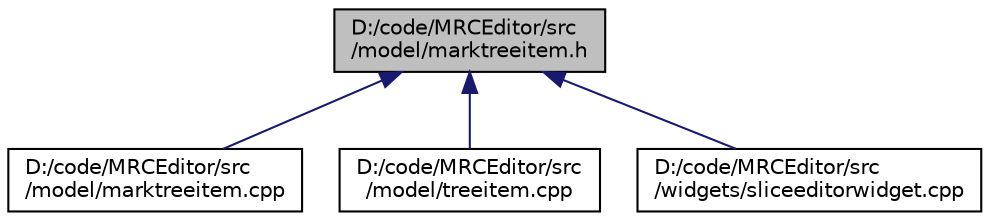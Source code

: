digraph "D:/code/MRCEditor/src/model/marktreeitem.h"
{
  edge [fontname="Helvetica",fontsize="10",labelfontname="Helvetica",labelfontsize="10"];
  node [fontname="Helvetica",fontsize="10",shape=record];
  Node14 [label="D:/code/MRCEditor/src\l/model/marktreeitem.h",height=0.2,width=0.4,color="black", fillcolor="grey75", style="filled", fontcolor="black"];
  Node14 -> Node15 [dir="back",color="midnightblue",fontsize="10",style="solid",fontname="Helvetica"];
  Node15 [label="D:/code/MRCEditor/src\l/model/marktreeitem.cpp",height=0.2,width=0.4,color="black", fillcolor="white", style="filled",URL="$marktreeitem_8cpp.html"];
  Node14 -> Node16 [dir="back",color="midnightblue",fontsize="10",style="solid",fontname="Helvetica"];
  Node16 [label="D:/code/MRCEditor/src\l/model/treeitem.cpp",height=0.2,width=0.4,color="black", fillcolor="white", style="filled",URL="$treeitem_8cpp.html"];
  Node14 -> Node17 [dir="back",color="midnightblue",fontsize="10",style="solid",fontname="Helvetica"];
  Node17 [label="D:/code/MRCEditor/src\l/widgets/sliceeditorwidget.cpp",height=0.2,width=0.4,color="black", fillcolor="white", style="filled",URL="$sliceeditorwidget_8cpp.html"];
}
